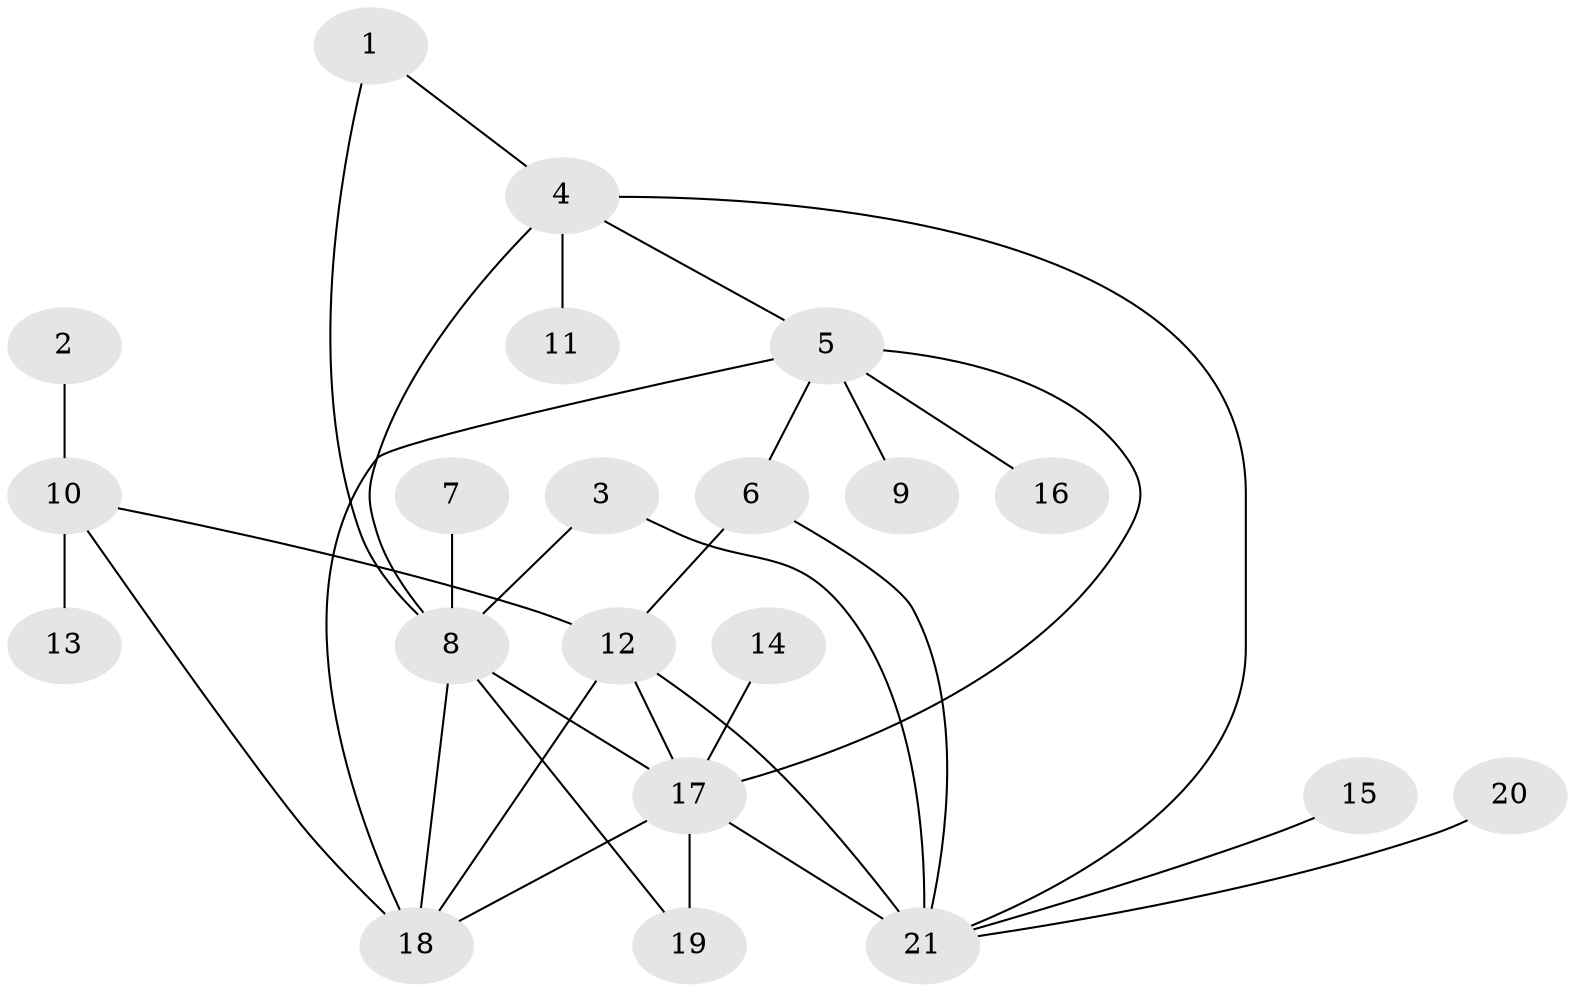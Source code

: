 // original degree distribution, {7: 0.014492753623188406, 2: 0.2028985507246377, 6: 0.014492753623188406, 5: 0.07246376811594203, 3: 0.057971014492753624, 13: 0.014492753623188406, 9: 0.014492753623188406, 10: 0.014492753623188406, 12: 0.028985507246376812, 4: 0.014492753623188406, 1: 0.5507246376811594}
// Generated by graph-tools (version 1.1) at 2025/37/03/04/25 23:37:37]
// undirected, 21 vertices, 32 edges
graph export_dot {
  node [color=gray90,style=filled];
  1;
  2;
  3;
  4;
  5;
  6;
  7;
  8;
  9;
  10;
  11;
  12;
  13;
  14;
  15;
  16;
  17;
  18;
  19;
  20;
  21;
  1 -- 4 [weight=1.0];
  1 -- 8 [weight=1.0];
  2 -- 10 [weight=1.0];
  3 -- 8 [weight=1.0];
  3 -- 21 [weight=1.0];
  4 -- 5 [weight=1.0];
  4 -- 8 [weight=1.0];
  4 -- 11 [weight=1.0];
  4 -- 21 [weight=1.0];
  5 -- 6 [weight=1.0];
  5 -- 9 [weight=1.0];
  5 -- 16 [weight=1.0];
  5 -- 17 [weight=2.0];
  5 -- 18 [weight=2.0];
  6 -- 12 [weight=1.0];
  6 -- 21 [weight=1.0];
  7 -- 8 [weight=1.0];
  8 -- 17 [weight=1.0];
  8 -- 18 [weight=1.0];
  8 -- 19 [weight=1.0];
  10 -- 12 [weight=1.0];
  10 -- 13 [weight=1.0];
  10 -- 18 [weight=2.0];
  12 -- 17 [weight=1.0];
  12 -- 18 [weight=1.0];
  12 -- 21 [weight=2.0];
  14 -- 17 [weight=1.0];
  15 -- 21 [weight=1.0];
  17 -- 18 [weight=3.0];
  17 -- 19 [weight=2.0];
  17 -- 21 [weight=1.0];
  20 -- 21 [weight=1.0];
}
